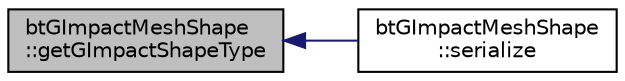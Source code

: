 digraph "btGImpactMeshShape::getGImpactShapeType"
{
  edge [fontname="Helvetica",fontsize="10",labelfontname="Helvetica",labelfontsize="10"];
  node [fontname="Helvetica",fontsize="10",shape=record];
  rankdir="LR";
  Node1 [label="btGImpactMeshShape\l::getGImpactShapeType",height=0.2,width=0.4,color="black", fillcolor="grey75", style="filled", fontcolor="black"];
  Node1 -> Node2 [dir="back",color="midnightblue",fontsize="10",style="solid",fontname="Helvetica"];
  Node2 [label="btGImpactMeshShape\l::serialize",height=0.2,width=0.4,color="black", fillcolor="white", style="filled",URL="$classbt_g_impact_mesh_shape.html#a52fb7b4c6cbb81e7041e88b04cd3e89c",tooltip="fills the dataBuffer and returns the struct name (and 0 on failure) "];
}
